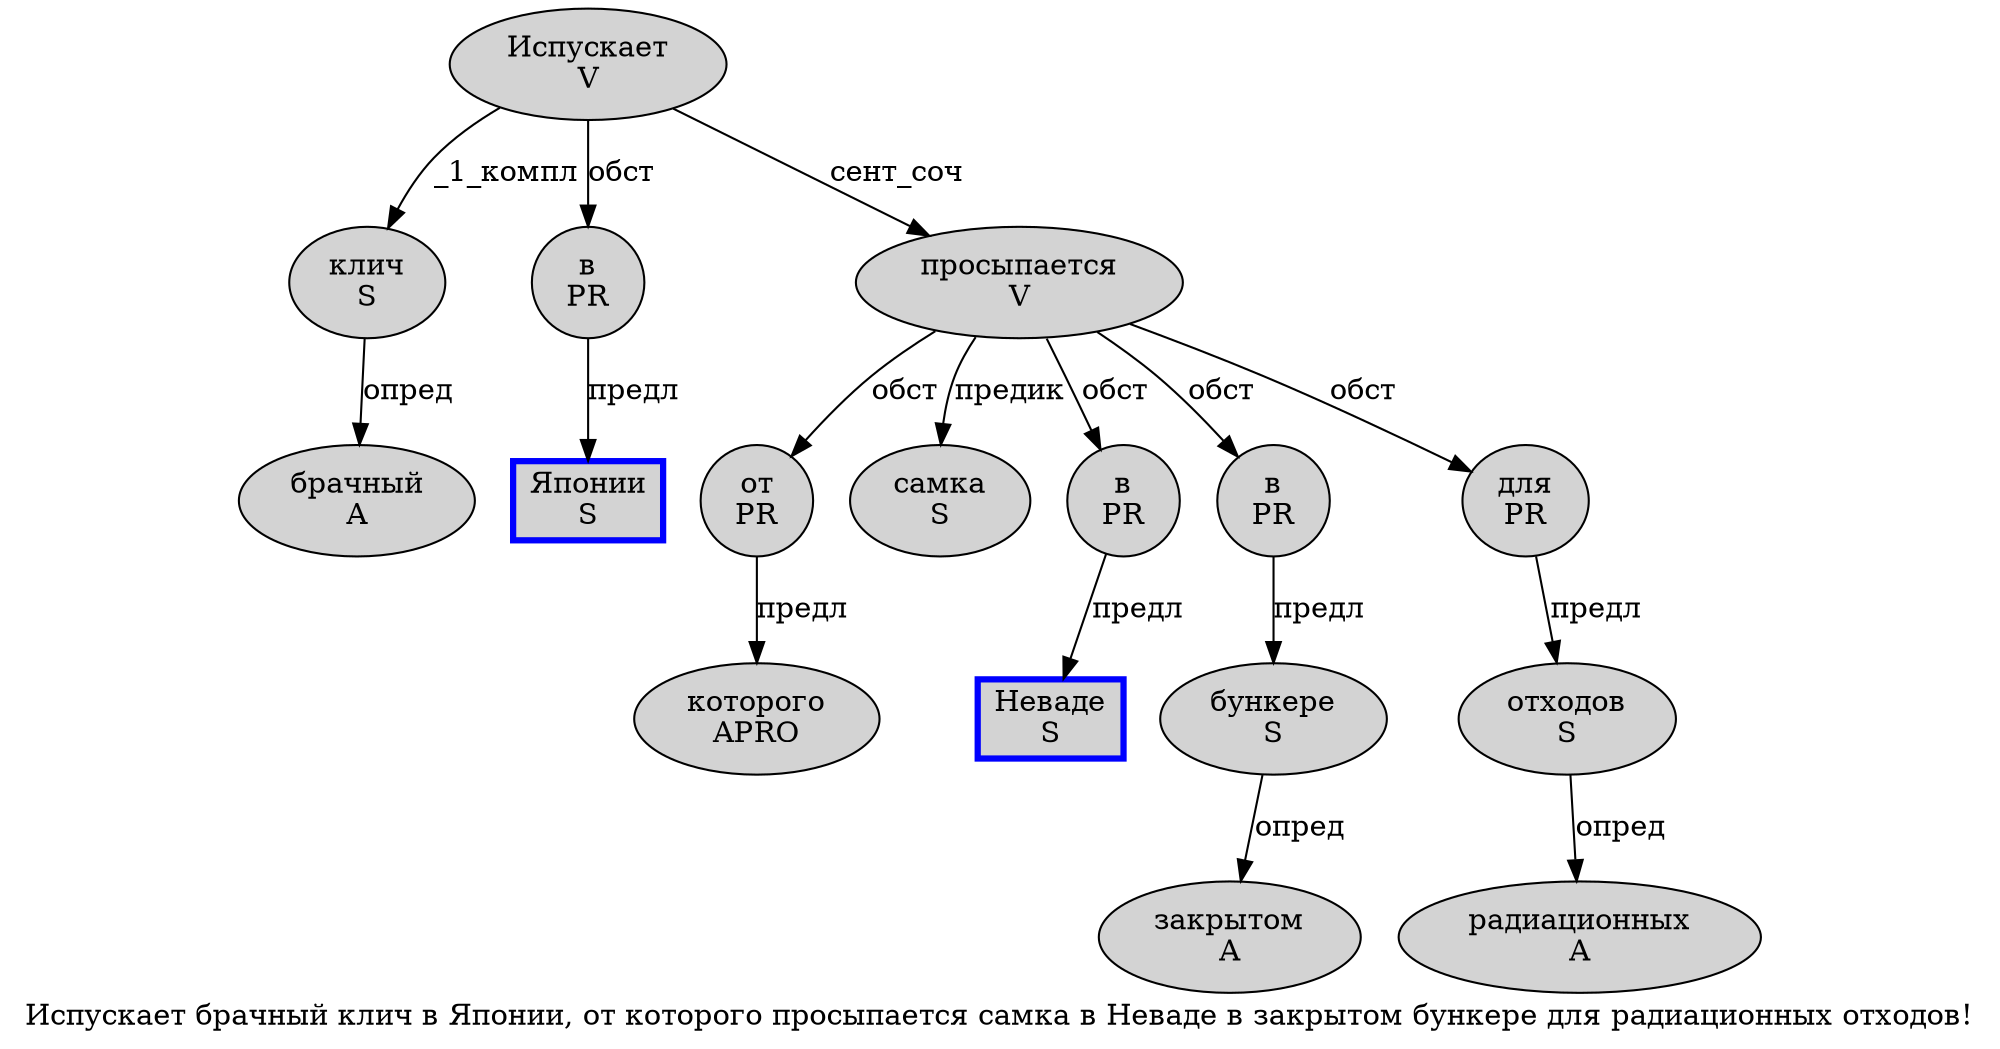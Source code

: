 digraph SENTENCE_4905 {
	graph [label="Испускает брачный клич в Японии, от которого просыпается самка в Неваде в закрытом бункере для радиационных отходов!"]
	node [style=filled]
		0 [label="Испускает
V" color="" fillcolor=lightgray penwidth=1 shape=ellipse]
		1 [label="брачный
A" color="" fillcolor=lightgray penwidth=1 shape=ellipse]
		2 [label="клич
S" color="" fillcolor=lightgray penwidth=1 shape=ellipse]
		3 [label="в
PR" color="" fillcolor=lightgray penwidth=1 shape=ellipse]
		4 [label="Японии
S" color=blue fillcolor=lightgray penwidth=3 shape=box]
		6 [label="от
PR" color="" fillcolor=lightgray penwidth=1 shape=ellipse]
		7 [label="которого
APRO" color="" fillcolor=lightgray penwidth=1 shape=ellipse]
		8 [label="просыпается
V" color="" fillcolor=lightgray penwidth=1 shape=ellipse]
		9 [label="самка
S" color="" fillcolor=lightgray penwidth=1 shape=ellipse]
		10 [label="в
PR" color="" fillcolor=lightgray penwidth=1 shape=ellipse]
		11 [label="Неваде
S" color=blue fillcolor=lightgray penwidth=3 shape=box]
		12 [label="в
PR" color="" fillcolor=lightgray penwidth=1 shape=ellipse]
		13 [label="закрытом
A" color="" fillcolor=lightgray penwidth=1 shape=ellipse]
		14 [label="бункере
S" color="" fillcolor=lightgray penwidth=1 shape=ellipse]
		15 [label="для
PR" color="" fillcolor=lightgray penwidth=1 shape=ellipse]
		16 [label="радиационных
A" color="" fillcolor=lightgray penwidth=1 shape=ellipse]
		17 [label="отходов
S" color="" fillcolor=lightgray penwidth=1 shape=ellipse]
			3 -> 4 [label="предл"]
			15 -> 17 [label="предл"]
			2 -> 1 [label="опред"]
			0 -> 2 [label="_1_компл"]
			0 -> 3 [label="обст"]
			0 -> 8 [label="сент_соч"]
			12 -> 14 [label="предл"]
			17 -> 16 [label="опред"]
			10 -> 11 [label="предл"]
			6 -> 7 [label="предл"]
			14 -> 13 [label="опред"]
			8 -> 6 [label="обст"]
			8 -> 9 [label="предик"]
			8 -> 10 [label="обст"]
			8 -> 12 [label="обст"]
			8 -> 15 [label="обст"]
}